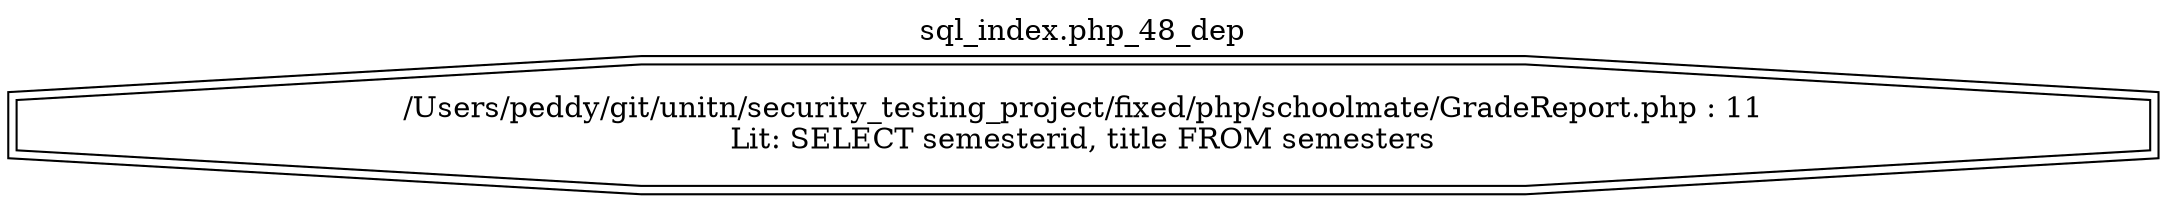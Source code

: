 digraph cfg {
  label="sql_index.php_48_dep";
  labelloc=t;
  n1 [shape=doubleoctagon, label="/Users/peddy/git/unitn/security_testing_project/fixed/php/schoolmate/GradeReport.php : 11\nLit: SELECT semesterid, title FROM semesters\n"];
}
